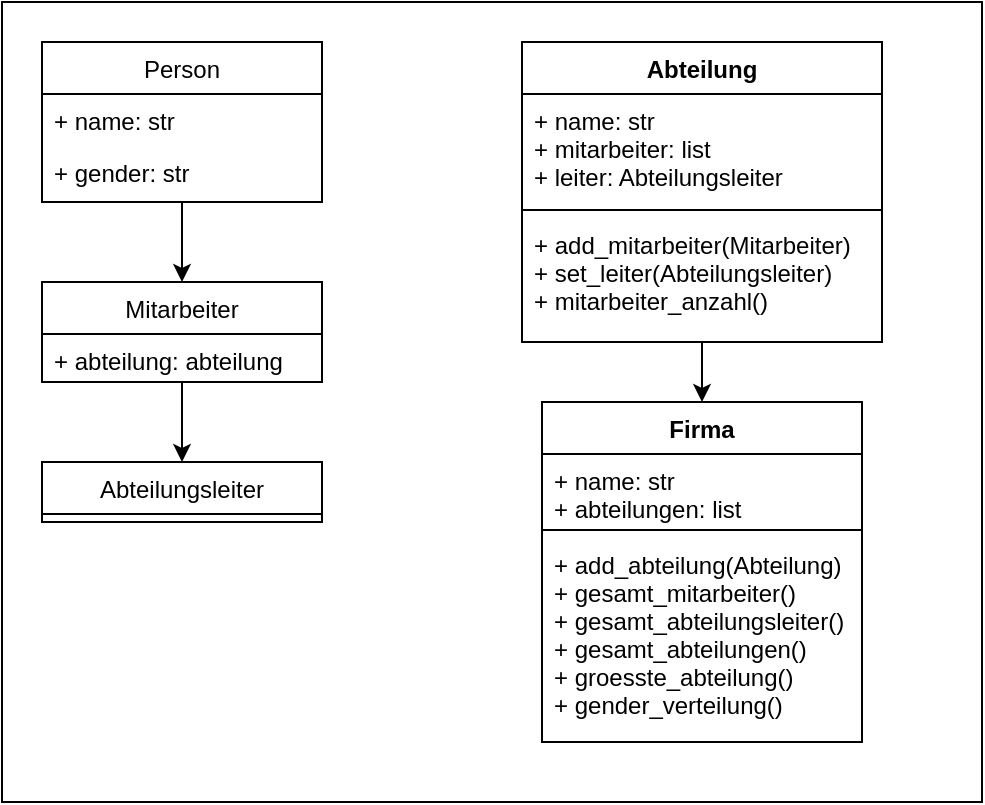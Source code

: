 <mxfile version="16.0.0" type="device"><diagram id="v978TyRvhe41B0v2H2Ow" name="Seite-1"><mxGraphModel dx="1038" dy="641" grid="1" gridSize="10" guides="1" tooltips="1" connect="1" arrows="1" fold="1" page="1" pageScale="1" pageWidth="3300" pageHeight="4681" math="0" shadow="0"><root><mxCell id="0"/><mxCell id="1" parent="0"/><mxCell id="Yt1LpPaGRsztrQ7QA1tw-23" value="" style="rounded=0;whiteSpace=wrap;html=1;" parent="1" vertex="1"><mxGeometry x="320" y="20" width="490" height="400" as="geometry"/></mxCell><mxCell id="Yt1LpPaGRsztrQ7QA1tw-1" value="Person" style="swimlane;fontStyle=0;childLayout=stackLayout;horizontal=1;startSize=26;fillColor=none;horizontalStack=0;resizeParent=1;resizeParentMax=0;resizeLast=0;collapsible=1;marginBottom=0;" parent="1" vertex="1"><mxGeometry x="340" y="40" width="140" height="80" as="geometry"><mxRectangle x="280" y="40" width="70" height="26" as="alternateBounds"/></mxGeometry></mxCell><mxCell id="Yt1LpPaGRsztrQ7QA1tw-2" value="+ name: str" style="text;strokeColor=none;fillColor=none;align=left;verticalAlign=top;spacingLeft=4;spacingRight=4;overflow=hidden;rotatable=0;points=[[0,0.5],[1,0.5]];portConstraint=eastwest;" parent="Yt1LpPaGRsztrQ7QA1tw-1" vertex="1"><mxGeometry y="26" width="140" height="26" as="geometry"/></mxCell><mxCell id="Yt1LpPaGRsztrQ7QA1tw-3" value="+ gender: str" style="text;strokeColor=none;fillColor=none;align=left;verticalAlign=top;spacingLeft=4;spacingRight=4;overflow=hidden;rotatable=0;points=[[0,0.5],[1,0.5]];portConstraint=eastwest;" parent="Yt1LpPaGRsztrQ7QA1tw-1" vertex="1"><mxGeometry y="52" width="140" height="28" as="geometry"/></mxCell><mxCell id="Yt1LpPaGRsztrQ7QA1tw-5" value="Mitarbeiter" style="swimlane;fontStyle=0;childLayout=stackLayout;horizontal=1;startSize=26;fillColor=none;horizontalStack=0;resizeParent=1;resizeParentMax=0;resizeLast=0;collapsible=1;marginBottom=0;" parent="1" vertex="1"><mxGeometry x="340" y="160" width="140" height="50" as="geometry"/></mxCell><mxCell id="Yt1LpPaGRsztrQ7QA1tw-6" value="+ abteilung: abteilung" style="text;strokeColor=none;fillColor=none;align=left;verticalAlign=top;spacingLeft=4;spacingRight=4;overflow=hidden;rotatable=0;points=[[0,0.5],[1,0.5]];portConstraint=eastwest;" parent="Yt1LpPaGRsztrQ7QA1tw-5" vertex="1"><mxGeometry y="26" width="140" height="24" as="geometry"/></mxCell><mxCell id="Yt1LpPaGRsztrQ7QA1tw-9" value="Abteilungsleiter" style="swimlane;fontStyle=0;childLayout=stackLayout;horizontal=1;startSize=26;fillColor=none;horizontalStack=0;resizeParent=1;resizeParentMax=0;resizeLast=0;collapsible=1;marginBottom=0;" parent="1" vertex="1"><mxGeometry x="340" y="250" width="140" height="30" as="geometry"/></mxCell><mxCell id="Yt1LpPaGRsztrQ7QA1tw-12" value="Abteilung" style="swimlane;fontStyle=1;align=center;verticalAlign=top;childLayout=stackLayout;horizontal=1;startSize=26;horizontalStack=0;resizeParent=1;resizeParentMax=0;resizeLast=0;collapsible=1;marginBottom=0;" parent="1" vertex="1"><mxGeometry x="580" y="40" width="180" height="150" as="geometry"/></mxCell><mxCell id="Yt1LpPaGRsztrQ7QA1tw-13" value="+ name: str&#10;+ mitarbeiter: list&#10;+ leiter: Abteilungsleiter" style="text;strokeColor=none;fillColor=none;align=left;verticalAlign=top;spacingLeft=4;spacingRight=4;overflow=hidden;rotatable=0;points=[[0,0.5],[1,0.5]];portConstraint=eastwest;" parent="Yt1LpPaGRsztrQ7QA1tw-12" vertex="1"><mxGeometry y="26" width="180" height="54" as="geometry"/></mxCell><mxCell id="Yt1LpPaGRsztrQ7QA1tw-14" value="" style="line;strokeWidth=1;fillColor=none;align=left;verticalAlign=middle;spacingTop=-1;spacingLeft=3;spacingRight=3;rotatable=0;labelPosition=right;points=[];portConstraint=eastwest;" parent="Yt1LpPaGRsztrQ7QA1tw-12" vertex="1"><mxGeometry y="80" width="180" height="8" as="geometry"/></mxCell><mxCell id="Yt1LpPaGRsztrQ7QA1tw-15" value="+ add_mitarbeiter(Mitarbeiter)&#10;+ set_leiter(Abteilungsleiter)&#10;+ mitarbeiter_anzahl()" style="text;strokeColor=none;fillColor=none;align=left;verticalAlign=top;spacingLeft=4;spacingRight=4;overflow=hidden;rotatable=0;points=[[0,0.5],[1,0.5]];portConstraint=eastwest;" parent="Yt1LpPaGRsztrQ7QA1tw-12" vertex="1"><mxGeometry y="88" width="180" height="62" as="geometry"/></mxCell><mxCell id="Yt1LpPaGRsztrQ7QA1tw-16" value="Firma" style="swimlane;fontStyle=1;align=center;verticalAlign=top;childLayout=stackLayout;horizontal=1;startSize=26;horizontalStack=0;resizeParent=1;resizeParentMax=0;resizeLast=0;collapsible=1;marginBottom=0;" parent="1" vertex="1"><mxGeometry x="590" y="220" width="160" height="170" as="geometry"/></mxCell><mxCell id="Yt1LpPaGRsztrQ7QA1tw-17" value="+ name: str&#10;+ abteilungen: list" style="text;strokeColor=none;fillColor=none;align=left;verticalAlign=top;spacingLeft=4;spacingRight=4;overflow=hidden;rotatable=0;points=[[0,0.5],[1,0.5]];portConstraint=eastwest;" parent="Yt1LpPaGRsztrQ7QA1tw-16" vertex="1"><mxGeometry y="26" width="160" height="34" as="geometry"/></mxCell><mxCell id="Yt1LpPaGRsztrQ7QA1tw-18" value="" style="line;strokeWidth=1;fillColor=none;align=left;verticalAlign=middle;spacingTop=-1;spacingLeft=3;spacingRight=3;rotatable=0;labelPosition=right;points=[];portConstraint=eastwest;" parent="Yt1LpPaGRsztrQ7QA1tw-16" vertex="1"><mxGeometry y="60" width="160" height="8" as="geometry"/></mxCell><mxCell id="Yt1LpPaGRsztrQ7QA1tw-19" value="+ add_abteilung(Abteilung)&#10;+ gesamt_mitarbeiter()&#10;+ gesamt_abteilungsleiter()&#10;+ gesamt_abteilungen()&#10;+ groesste_abteilung()&#10;+ gender_verteilung()" style="text;strokeColor=none;fillColor=none;align=left;verticalAlign=top;spacingLeft=4;spacingRight=4;overflow=hidden;rotatable=0;points=[[0,0.5],[1,0.5]];portConstraint=eastwest;" parent="Yt1LpPaGRsztrQ7QA1tw-16" vertex="1"><mxGeometry y="68" width="160" height="102" as="geometry"/></mxCell><mxCell id="Yt1LpPaGRsztrQ7QA1tw-20" value="" style="endArrow=classic;html=1;rounded=0;entryX=0.5;entryY=0;entryDx=0;entryDy=0;" parent="1" target="Yt1LpPaGRsztrQ7QA1tw-5" edge="1"><mxGeometry width="50" height="50" relative="1" as="geometry"><mxPoint x="410" y="120" as="sourcePoint"/><mxPoint x="550" y="70" as="targetPoint"/></mxGeometry></mxCell><mxCell id="Yt1LpPaGRsztrQ7QA1tw-21" value="" style="endArrow=classic;html=1;rounded=0;exitX=0.5;exitY=1;exitDx=0;exitDy=0;exitPerimeter=0;entryX=0.5;entryY=0;entryDx=0;entryDy=0;" parent="1" source="Yt1LpPaGRsztrQ7QA1tw-6" target="Yt1LpPaGRsztrQ7QA1tw-9" edge="1"><mxGeometry width="50" height="50" relative="1" as="geometry"><mxPoint x="500" y="120" as="sourcePoint"/><mxPoint x="550" y="70" as="targetPoint"/></mxGeometry></mxCell><mxCell id="h0zS5D_rlRMqvPD_xDyZ-1" value="" style="endArrow=classic;html=1;rounded=0;entryX=0.5;entryY=0;entryDx=0;entryDy=0;" edge="1" parent="1" target="Yt1LpPaGRsztrQ7QA1tw-16"><mxGeometry width="50" height="50" relative="1" as="geometry"><mxPoint x="670" y="190" as="sourcePoint"/><mxPoint x="550" y="310" as="targetPoint"/></mxGeometry></mxCell></root></mxGraphModel></diagram></mxfile>